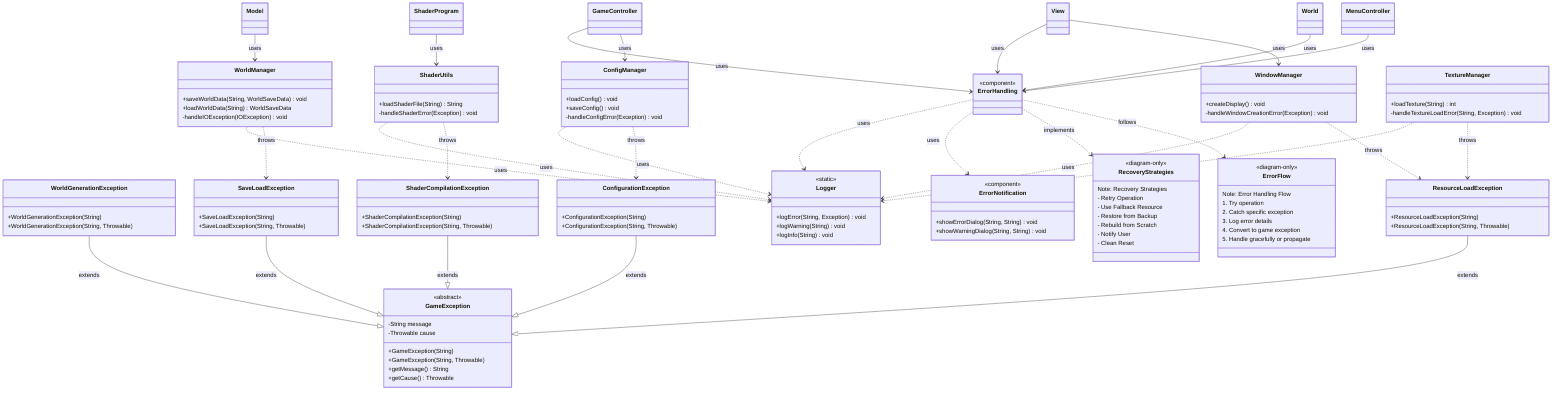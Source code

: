 classDiagram
    %% Error handling classes
    class ErrorHandling {
        <<component>>
    }
    
    %% Core error types
    class GameException {
        <<abstract>>
        -String message
        -Throwable cause
        +GameException(String)
        +GameException(String, Throwable)
        +getMessage() String
        +getCause() Throwable
    }
    
    class WorldGenerationException {
        +WorldGenerationException(String)
        +WorldGenerationException(String, Throwable)
    }
    
    class ResourceLoadException {
        +ResourceLoadException(String)
        +ResourceLoadException(String, Throwable)
    }
    
    class SaveLoadException {
        +SaveLoadException(String)
        +SaveLoadException(String, Throwable)
    }
    
    class ShaderCompilationException {
        +ShaderCompilationException(String)
        +ShaderCompilationException(String, Throwable)
    }
    
    class ConfigurationException {
        +ConfigurationException(String)
        +ConfigurationException(String, Throwable)
    }
    
    %% Error handlers
    class ShaderUtils {
        +loadShaderFile(String) String
        -handleShaderError(Exception) void
    }
    
    class WindowManager {
        +createDisplay() void
        -handleWindowCreationError(Exception) void
    }
    
    class WorldManager {
        +saveWorldData(String, WorldSaveData) void
        +loadWorldData(String) WorldSaveData
        -handleIOException(IOException) void
    }
    
    class ConfigManager {
        +loadConfig() void
        +saveConfig() void
        -handleConfigError(Exception) void
    }
    
    class TextureManager {
        +loadTexture(String) int
        -handleTextureLoadError(String, Exception) void
    }
    
    %% Error flow
    class ErrorFlow {
        <<diagram-only>>
        Note: Error Handling Flow
        1. Try operation
        2. Catch specific exception
        3. Log error details
        4. Convert to game exception
        5. Handle gracefully or propagate
    }
    
    %% Recovery strategies
    class RecoveryStrategies {
        <<diagram-only>>
        Note: Recovery Strategies
        - Retry Operation
        - Use Fallback Resource
        - Restore from Backup
        - Rebuild from Scratch
        - Notify User
        - Clean Reset
    }
    
    %% Error logging
    class Logger {
        <<static>>
        +logError(String, Exception) void
        +logWarning(String) void
        +logInfo(String) void
    }
    
    %% User notification
    class ErrorNotification {
        <<component>>
        +showErrorDialog(String, String) void
        +showWarningDialog(String, String) void
    }
    
    %% Relationships
    WorldGenerationException --|> GameException : extends
    ResourceLoadException --|> GameException : extends
    SaveLoadException --|> GameException : extends
    ShaderCompilationException --|> GameException : extends
    ConfigurationException --|> GameException : extends
    
    ShaderUtils ..> ShaderCompilationException : throws
    ShaderUtils ..> Logger : uses
    
    WindowManager ..> ResourceLoadException : throws
    WindowManager ..> Logger : uses
    
    WorldManager ..> SaveLoadException : throws
    WorldManager ..> Logger : uses
    
    ConfigManager ..> ConfigurationException : throws
    ConfigManager ..> Logger : uses
    
    TextureManager ..> ResourceLoadException : throws
    TextureManager ..> Logger : uses
    
    ErrorHandling ..> ErrorFlow : follows
    ErrorHandling ..> RecoveryStrategies : implements
    ErrorHandling ..> ErrorNotification : uses
    ErrorHandling ..> Logger : uses
    
    %% Main error handlers
    ShaderProgram --> ShaderUtils : uses
    View --> WindowManager : uses
    Model --> WorldManager : uses
    GameController --> ConfigManager : uses
    
    %% Error handling in main components
    GameController --> ErrorHandling : uses
    MenuController --> ErrorHandling : uses
    World --> ErrorHandling : uses
    View --> ErrorHandling : uses